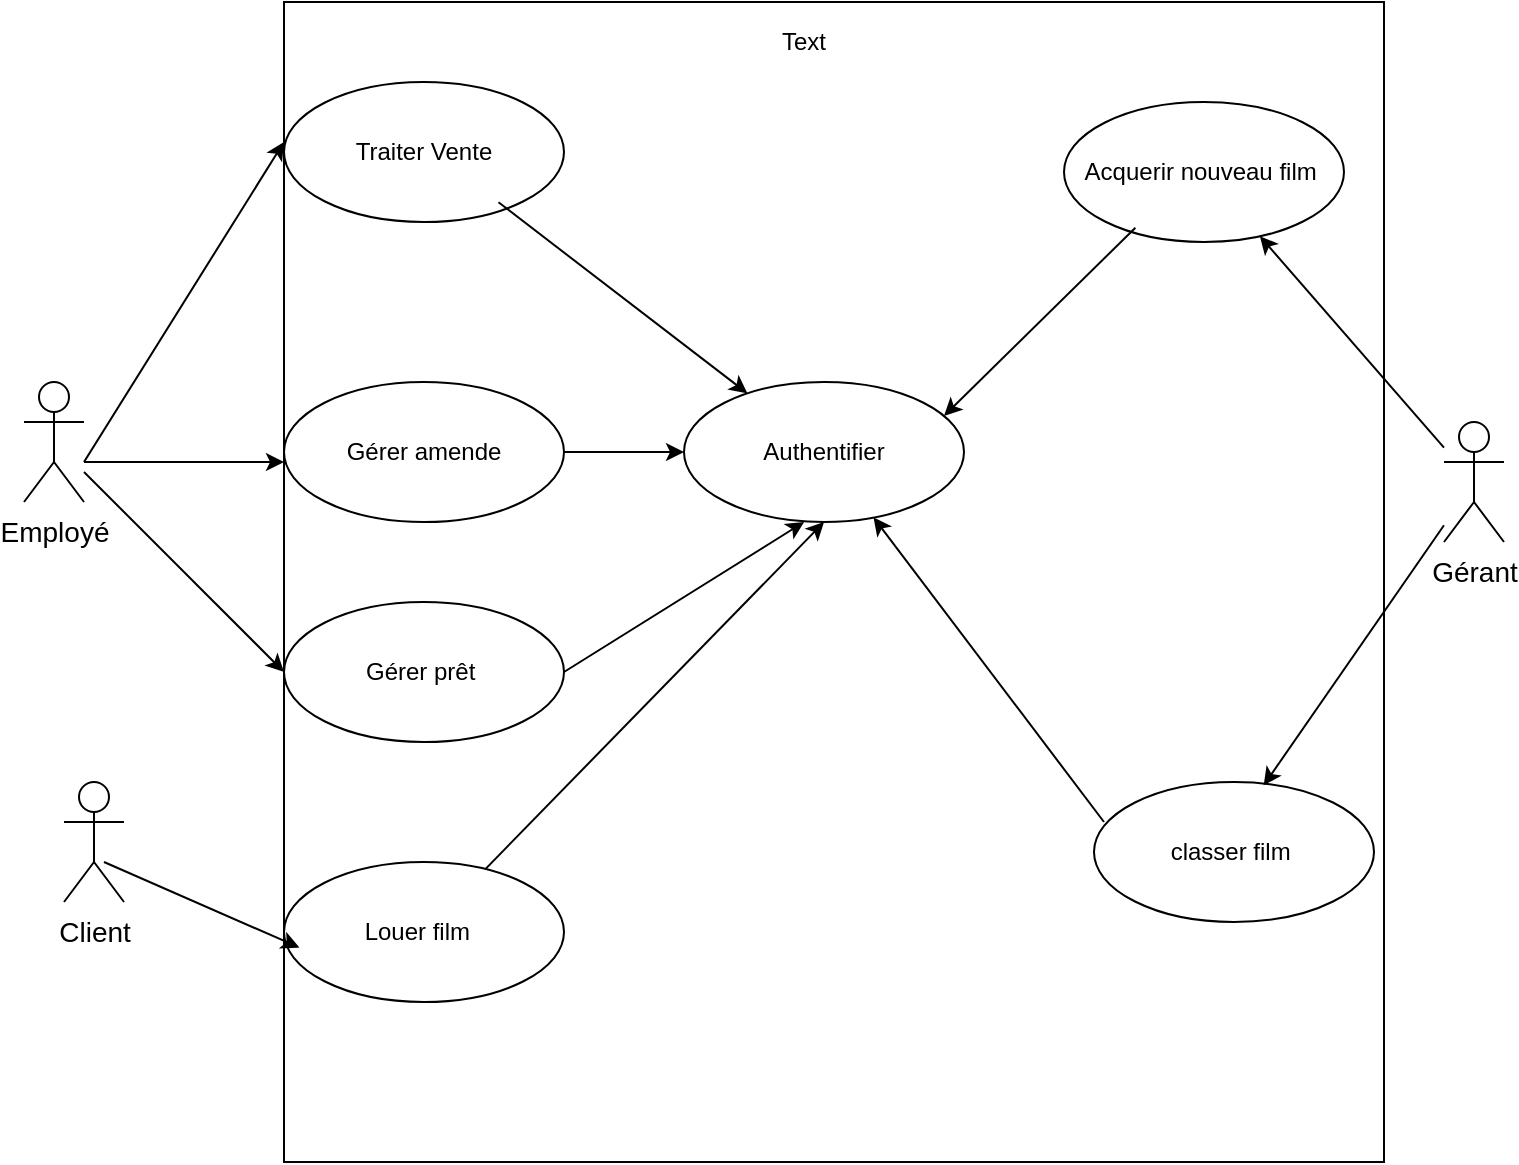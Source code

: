 <mxfile version="13.9.8" type="github">
  <diagram name="Page-1" id="e7e014a7-5840-1c2e-5031-d8a46d1fe8dd">
    <mxGraphModel dx="1635" dy="902" grid="1" gridSize="10" guides="1" tooltips="1" connect="1" arrows="1" fold="1" page="1" pageScale="1" pageWidth="1169" pageHeight="826" background="#ffffff" math="0" shadow="0">
      <root>
        <mxCell id="0" />
        <mxCell id="1" parent="0" />
        <mxCell id="ux-bb5XQzaTD-5cg93xW-41" value="" style="html=1;" vertex="1" parent="1">
          <mxGeometry x="360" y="100" width="550" height="580" as="geometry" />
        </mxCell>
        <mxCell id="ux-bb5XQzaTD-5cg93xW-46" value="Traiter Vente" style="ellipse;whiteSpace=wrap;html=1;" vertex="1" parent="1">
          <mxGeometry x="360" y="140" width="140" height="70" as="geometry" />
        </mxCell>
        <mxCell id="ux-bb5XQzaTD-5cg93xW-56" value="" style="edgeStyle=orthogonalEdgeStyle;rounded=0;orthogonalLoop=1;jettySize=auto;html=1;" edge="1" parent="1" source="ux-bb5XQzaTD-5cg93xW-47" target="ux-bb5XQzaTD-5cg93xW-49">
          <mxGeometry relative="1" as="geometry" />
        </mxCell>
        <mxCell id="ux-bb5XQzaTD-5cg93xW-47" value="Gérer amende" style="ellipse;whiteSpace=wrap;html=1;" vertex="1" parent="1">
          <mxGeometry x="360" y="290" width="140" height="70" as="geometry" />
        </mxCell>
        <mxCell id="ux-bb5XQzaTD-5cg93xW-48" value="Gérer prêt&amp;nbsp;" style="ellipse;whiteSpace=wrap;html=1;" vertex="1" parent="1">
          <mxGeometry x="360" y="400" width="140" height="70" as="geometry" />
        </mxCell>
        <mxCell id="ux-bb5XQzaTD-5cg93xW-49" value="Authentifier" style="ellipse;whiteSpace=wrap;html=1;" vertex="1" parent="1">
          <mxGeometry x="560" y="290" width="140" height="70" as="geometry" />
        </mxCell>
        <mxCell id="ux-bb5XQzaTD-5cg93xW-50" value="Acquerir nouveau film&amp;nbsp;" style="ellipse;whiteSpace=wrap;html=1;" vertex="1" parent="1">
          <mxGeometry x="750" y="150" width="140" height="70" as="geometry" />
        </mxCell>
        <mxCell id="ux-bb5XQzaTD-5cg93xW-51" value="classer film&amp;nbsp;" style="ellipse;whiteSpace=wrap;html=1;" vertex="1" parent="1">
          <mxGeometry x="765" y="490" width="140" height="70" as="geometry" />
        </mxCell>
        <mxCell id="ux-bb5XQzaTD-5cg93xW-57" value="Louer film&amp;nbsp;&amp;nbsp;" style="ellipse;whiteSpace=wrap;html=1;" vertex="1" parent="1">
          <mxGeometry x="360" y="530" width="140" height="70" as="geometry" />
        </mxCell>
        <mxCell id="ux-bb5XQzaTD-5cg93xW-59" value="" style="endArrow=classic;html=1;exitX=0.255;exitY=0.898;exitDx=0;exitDy=0;exitPerimeter=0;" edge="1" parent="1" source="ux-bb5XQzaTD-5cg93xW-50">
          <mxGeometry width="50" height="50" relative="1" as="geometry">
            <mxPoint x="765" y="230" as="sourcePoint" />
            <mxPoint x="690" y="307" as="targetPoint" />
          </mxGeometry>
        </mxCell>
        <mxCell id="ux-bb5XQzaTD-5cg93xW-61" value="" style="endArrow=classic;html=1;" edge="1" parent="1" target="ux-bb5XQzaTD-5cg93xW-49">
          <mxGeometry width="50" height="50" relative="1" as="geometry">
            <mxPoint x="770" y="510" as="sourcePoint" />
            <mxPoint x="820" y="460" as="targetPoint" />
          </mxGeometry>
        </mxCell>
        <mxCell id="ux-bb5XQzaTD-5cg93xW-65" value="" style="endArrow=classic;html=1;exitX=0.766;exitY=0.859;exitDx=0;exitDy=0;exitPerimeter=0;" edge="1" parent="1" source="ux-bb5XQzaTD-5cg93xW-46" target="ux-bb5XQzaTD-5cg93xW-49">
          <mxGeometry width="50" height="50" relative="1" as="geometry">
            <mxPoint x="490" y="250" as="sourcePoint" />
            <mxPoint x="540" y="200" as="targetPoint" />
          </mxGeometry>
        </mxCell>
        <mxCell id="ux-bb5XQzaTD-5cg93xW-66" value="" style="endArrow=classic;html=1;exitX=1;exitY=0.5;exitDx=0;exitDy=0;entryX=0.429;entryY=1;entryDx=0;entryDy=0;entryPerimeter=0;" edge="1" parent="1" source="ux-bb5XQzaTD-5cg93xW-48" target="ux-bb5XQzaTD-5cg93xW-49">
          <mxGeometry width="50" height="50" relative="1" as="geometry">
            <mxPoint x="560" y="510" as="sourcePoint" />
            <mxPoint x="610" y="460" as="targetPoint" />
          </mxGeometry>
        </mxCell>
        <mxCell id="ux-bb5XQzaTD-5cg93xW-67" value="&lt;font style=&quot;font-size: 14px&quot;&gt;Employé&lt;/font&gt;" style="shape=umlActor;verticalLabelPosition=bottom;verticalAlign=top;html=1;outlineConnect=0;" vertex="1" parent="1">
          <mxGeometry x="230" y="290" width="30" height="60" as="geometry" />
        </mxCell>
        <mxCell id="ux-bb5XQzaTD-5cg93xW-69" value="&lt;span style=&quot;font-size: 14px&quot;&gt;Gérant&lt;/span&gt;" style="shape=umlActor;verticalLabelPosition=bottom;verticalAlign=top;html=1;outlineConnect=0;" vertex="1" parent="1">
          <mxGeometry x="940" y="310" width="30" height="60" as="geometry" />
        </mxCell>
        <mxCell id="ux-bb5XQzaTD-5cg93xW-70" value="&lt;span style=&quot;font-size: 14px&quot;&gt;Client&lt;/span&gt;" style="shape=umlActor;verticalLabelPosition=bottom;verticalAlign=top;html=1;outlineConnect=0;" vertex="1" parent="1">
          <mxGeometry x="250" y="490" width="30" height="60" as="geometry" />
        </mxCell>
        <mxCell id="ux-bb5XQzaTD-5cg93xW-71" value="" style="endArrow=classic;html=1;" edge="1" parent="1" source="ux-bb5XQzaTD-5cg93xW-69" target="ux-bb5XQzaTD-5cg93xW-50">
          <mxGeometry width="50" height="50" relative="1" as="geometry">
            <mxPoint x="840" y="330" as="sourcePoint" />
            <mxPoint x="890" y="280" as="targetPoint" />
          </mxGeometry>
        </mxCell>
        <mxCell id="ux-bb5XQzaTD-5cg93xW-72" value="" style="endArrow=classic;html=1;entryX=0.606;entryY=0.024;entryDx=0;entryDy=0;entryPerimeter=0;" edge="1" parent="1" source="ux-bb5XQzaTD-5cg93xW-69" target="ux-bb5XQzaTD-5cg93xW-51">
          <mxGeometry width="50" height="50" relative="1" as="geometry">
            <mxPoint x="830" y="415" as="sourcePoint" />
            <mxPoint x="880" y="365" as="targetPoint" />
          </mxGeometry>
        </mxCell>
        <mxCell id="ux-bb5XQzaTD-5cg93xW-73" value="" style="endArrow=classic;html=1;" edge="1" parent="1">
          <mxGeometry width="50" height="50" relative="1" as="geometry">
            <mxPoint x="260" y="330" as="sourcePoint" />
            <mxPoint x="360" y="170" as="targetPoint" />
          </mxGeometry>
        </mxCell>
        <mxCell id="ux-bb5XQzaTD-5cg93xW-75" value="" style="endArrow=classic;html=1;entryX=0;entryY=0.5;entryDx=0;entryDy=0;" edge="1" parent="1" source="ux-bb5XQzaTD-5cg93xW-67" target="ux-bb5XQzaTD-5cg93xW-48">
          <mxGeometry width="50" height="50" relative="1" as="geometry">
            <mxPoint x="280" y="330" as="sourcePoint" />
            <mxPoint x="300" y="370" as="targetPoint" />
          </mxGeometry>
        </mxCell>
        <mxCell id="ux-bb5XQzaTD-5cg93xW-77" value="" style="endArrow=classic;html=1;" edge="1" parent="1">
          <mxGeometry width="50" height="50" relative="1" as="geometry">
            <mxPoint x="260" y="330" as="sourcePoint" />
            <mxPoint x="360" y="330" as="targetPoint" />
          </mxGeometry>
        </mxCell>
        <mxCell id="ux-bb5XQzaTD-5cg93xW-78" value="" style="endArrow=classic;html=1;entryX=0.055;entryY=0.611;entryDx=0;entryDy=0;entryPerimeter=0;" edge="1" parent="1" target="ux-bb5XQzaTD-5cg93xW-57">
          <mxGeometry width="50" height="50" relative="1" as="geometry">
            <mxPoint x="270" y="530" as="sourcePoint" />
            <mxPoint x="320" y="480" as="targetPoint" />
          </mxGeometry>
        </mxCell>
        <mxCell id="ux-bb5XQzaTD-5cg93xW-79" value="" style="endArrow=classic;html=1;entryX=0.5;entryY=1;entryDx=0;entryDy=0;" edge="1" parent="1" source="ux-bb5XQzaTD-5cg93xW-57" target="ux-bb5XQzaTD-5cg93xW-49">
          <mxGeometry width="50" height="50" relative="1" as="geometry">
            <mxPoint x="520" y="490" as="sourcePoint" />
            <mxPoint x="570" y="440" as="targetPoint" />
          </mxGeometry>
        </mxCell>
        <mxCell id="ux-bb5XQzaTD-5cg93xW-80" value="Text" style="text;html=1;strokeColor=none;fillColor=none;align=center;verticalAlign=middle;whiteSpace=wrap;rounded=0;" vertex="1" parent="1">
          <mxGeometry x="600" y="110" width="40" height="20" as="geometry" />
        </mxCell>
      </root>
    </mxGraphModel>
  </diagram>
</mxfile>
